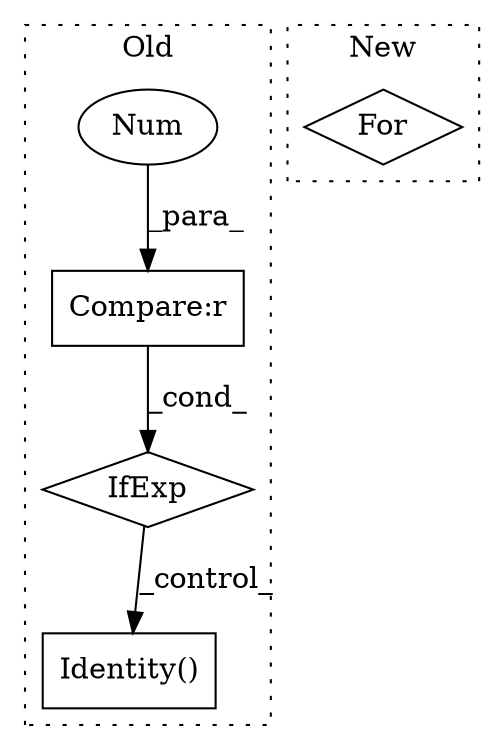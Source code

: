 digraph G {
subgraph cluster0 {
1 [label="IfExp" a="51" s="4673,4690" l="4,6" shape="diamond"];
3 [label="Compare:r" a="40" s="4677" l="13" shape="box"];
4 [label="Num" a="76" s="4689" l="1" shape="ellipse"];
5 [label="Identity()" a="75" s="4696" l="13" shape="box"];
label = "Old";
style="dotted";
}
subgraph cluster1 {
2 [label="For" a="107" s="12765,12780" l="4,14" shape="diamond"];
label = "New";
style="dotted";
}
1 -> 5 [label="_control_"];
3 -> 1 [label="_cond_"];
4 -> 3 [label="_para_"];
}
